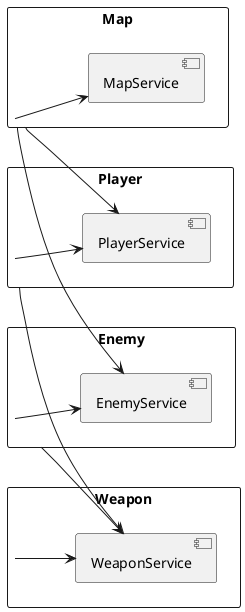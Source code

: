 @startuml
left to right direction
rectangle "Player" {
    [PlayerService]
}
rectangle "Enemy" {
    [EnemyService]
}
rectangle "Weapon" {
    [WeaponService]
}
rectangle "Map" {
    [MapService]
}
(Player) --> (PlayerService)
(Enemy) --> (EnemyService)
(Weapon) --> (WeaponService)
(Map) --> (MapService)
(Player) --> (WeaponService)
(Enemy) --> (WeaponService)
(Map) --> (EnemyService)
(Map) -> (PlayerService)
@enduml
